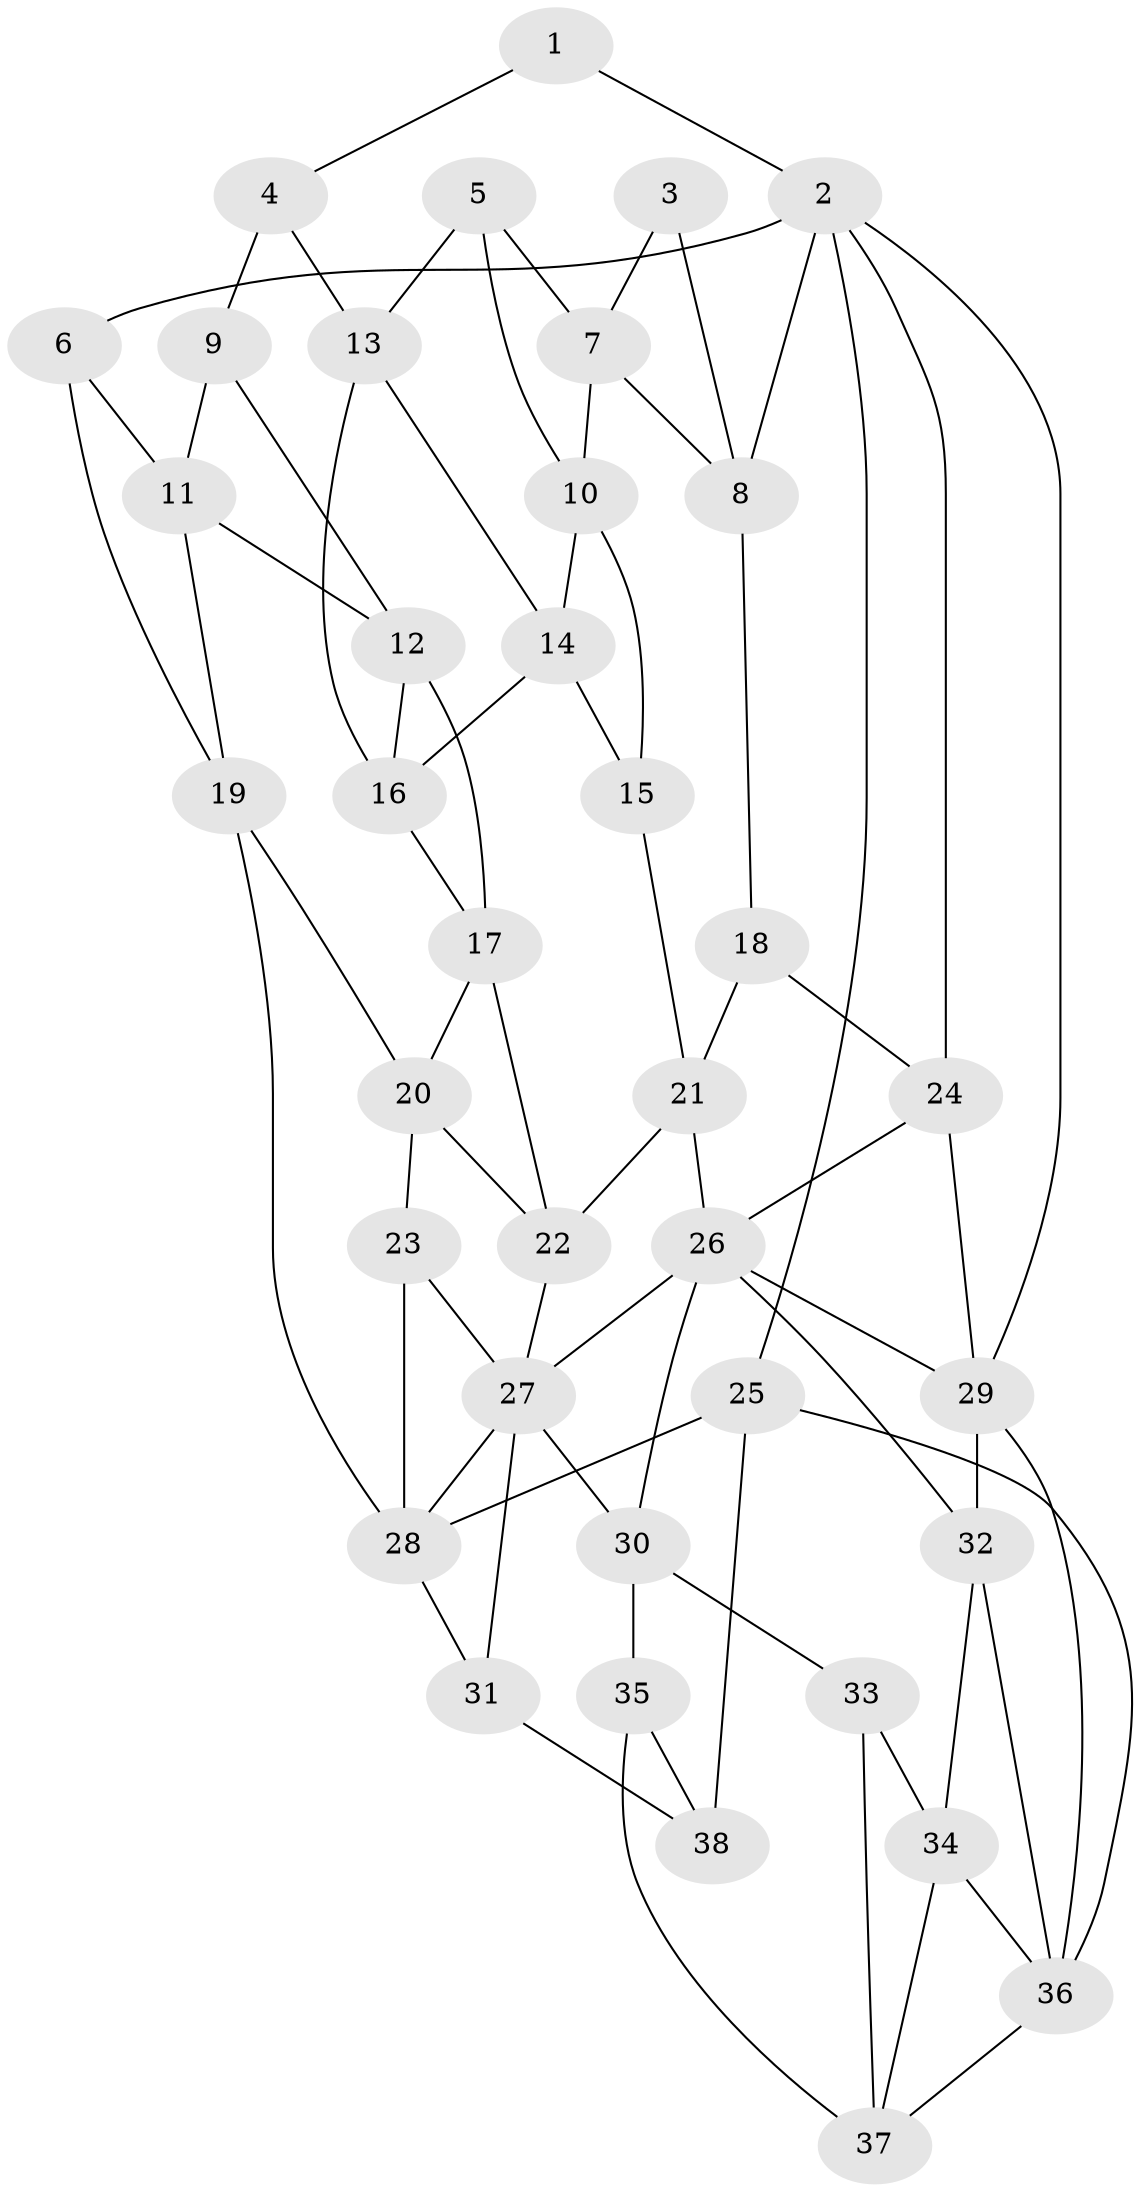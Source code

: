 // original degree distribution, {3: 0.02666666666666667, 6: 0.24, 5: 0.4533333333333333, 4: 0.28}
// Generated by graph-tools (version 1.1) at 2025/51/03/09/25 03:51:00]
// undirected, 38 vertices, 73 edges
graph export_dot {
graph [start="1"]
  node [color=gray90,style=filled];
  1;
  2;
  3;
  4;
  5;
  6;
  7;
  8;
  9;
  10;
  11;
  12;
  13;
  14;
  15;
  16;
  17;
  18;
  19;
  20;
  21;
  22;
  23;
  24;
  25;
  26;
  27;
  28;
  29;
  30;
  31;
  32;
  33;
  34;
  35;
  36;
  37;
  38;
  1 -- 2 [weight=1.0];
  1 -- 4 [weight=1.0];
  2 -- 6 [weight=1.0];
  2 -- 8 [weight=1.0];
  2 -- 24 [weight=1.0];
  2 -- 25 [weight=1.0];
  2 -- 29 [weight=1.0];
  3 -- 7 [weight=1.0];
  3 -- 8 [weight=1.0];
  4 -- 9 [weight=2.0];
  4 -- 13 [weight=1.0];
  5 -- 7 [weight=1.0];
  5 -- 10 [weight=1.0];
  5 -- 13 [weight=1.0];
  6 -- 11 [weight=1.0];
  6 -- 19 [weight=1.0];
  7 -- 8 [weight=1.0];
  7 -- 10 [weight=1.0];
  8 -- 18 [weight=1.0];
  9 -- 11 [weight=1.0];
  9 -- 12 [weight=1.0];
  10 -- 14 [weight=1.0];
  10 -- 15 [weight=1.0];
  11 -- 12 [weight=1.0];
  11 -- 19 [weight=1.0];
  12 -- 16 [weight=1.0];
  12 -- 17 [weight=1.0];
  13 -- 14 [weight=1.0];
  13 -- 16 [weight=1.0];
  14 -- 15 [weight=1.0];
  14 -- 16 [weight=1.0];
  15 -- 21 [weight=1.0];
  16 -- 17 [weight=1.0];
  17 -- 20 [weight=1.0];
  17 -- 22 [weight=1.0];
  18 -- 21 [weight=1.0];
  18 -- 24 [weight=1.0];
  19 -- 20 [weight=1.0];
  19 -- 28 [weight=1.0];
  20 -- 22 [weight=1.0];
  20 -- 23 [weight=1.0];
  21 -- 22 [weight=1.0];
  21 -- 26 [weight=1.0];
  22 -- 27 [weight=1.0];
  23 -- 27 [weight=1.0];
  23 -- 28 [weight=2.0];
  24 -- 26 [weight=1.0];
  24 -- 29 [weight=1.0];
  25 -- 28 [weight=1.0];
  25 -- 36 [weight=1.0];
  25 -- 38 [weight=2.0];
  26 -- 27 [weight=1.0];
  26 -- 29 [weight=1.0];
  26 -- 30 [weight=1.0];
  26 -- 32 [weight=1.0];
  27 -- 28 [weight=1.0];
  27 -- 30 [weight=1.0];
  27 -- 31 [weight=1.0];
  28 -- 31 [weight=1.0];
  29 -- 32 [weight=1.0];
  29 -- 36 [weight=1.0];
  30 -- 33 [weight=1.0];
  30 -- 35 [weight=1.0];
  31 -- 38 [weight=1.0];
  32 -- 34 [weight=1.0];
  32 -- 36 [weight=1.0];
  33 -- 34 [weight=1.0];
  33 -- 37 [weight=1.0];
  34 -- 36 [weight=1.0];
  34 -- 37 [weight=1.0];
  35 -- 37 [weight=1.0];
  35 -- 38 [weight=2.0];
  36 -- 37 [weight=1.0];
}
